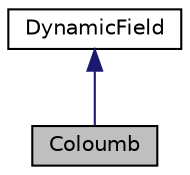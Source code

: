 digraph "Coloumb"
{
 // LATEX_PDF_SIZE
  edge [fontname="Helvetica",fontsize="10",labelfontname="Helvetica",labelfontsize="10"];
  node [fontname="Helvetica",fontsize="10",shape=record];
  Node1 [label="Coloumb",height=0.2,width=0.4,color="black", fillcolor="grey75", style="filled", fontcolor="black",tooltip="A DynamicField implementation of the Couloumb potential."];
  Node2 -> Node1 [dir="back",color="midnightblue",fontsize="10",style="solid",fontname="Helvetica"];
  Node2 [label="DynamicField",height=0.2,width=0.4,color="black", fillcolor="white", style="filled",URL="$classDynamicField.html",tooltip="A base class for dynamic field implementations."];
}
